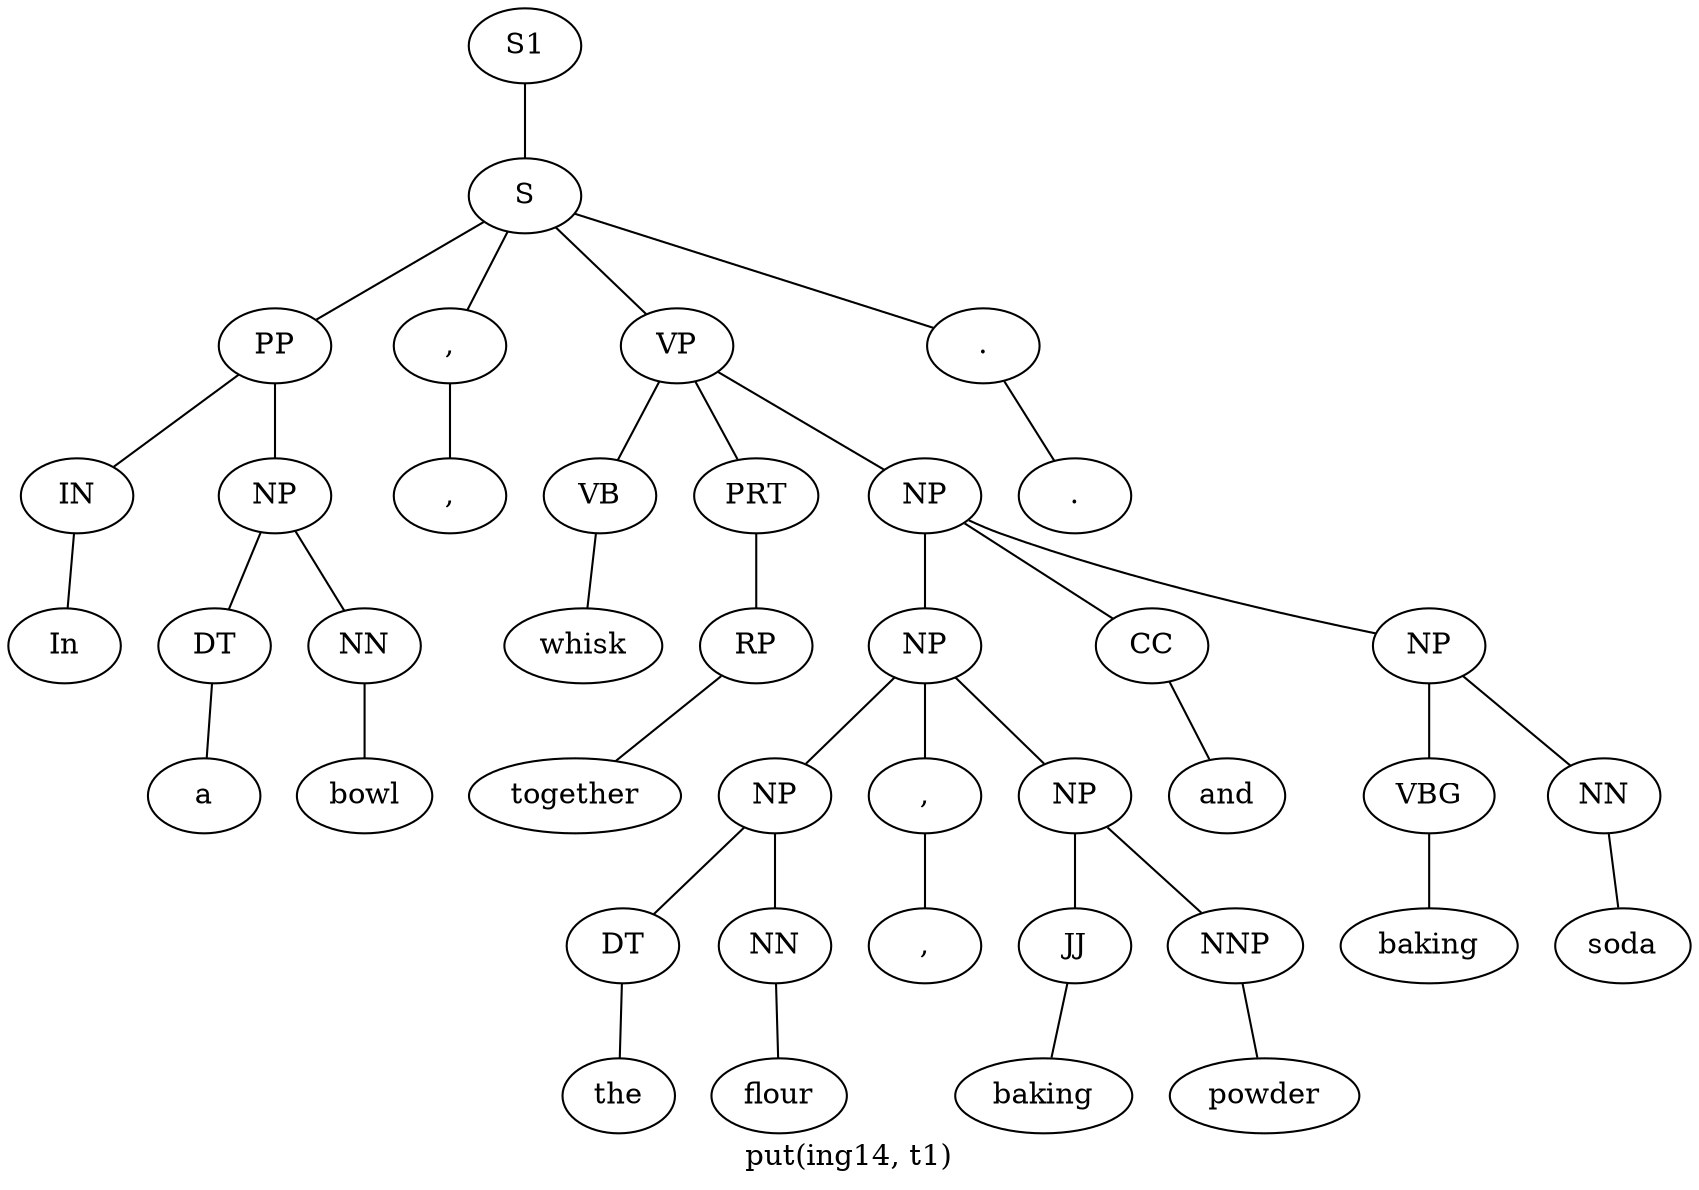 graph SyntaxGraph {
	label = "put(ing14, t1)";
	Node0 [label="S1"];
	Node1 [label="S"];
	Node2 [label="PP"];
	Node3 [label="IN"];
	Node4 [label="In"];
	Node5 [label="NP"];
	Node6 [label="DT"];
	Node7 [label="a"];
	Node8 [label="NN"];
	Node9 [label="bowl"];
	Node10 [label=","];
	Node11 [label=","];
	Node12 [label="VP"];
	Node13 [label="VB"];
	Node14 [label="whisk"];
	Node15 [label="PRT"];
	Node16 [label="RP"];
	Node17 [label="together"];
	Node18 [label="NP"];
	Node19 [label="NP"];
	Node20 [label="NP"];
	Node21 [label="DT"];
	Node22 [label="the"];
	Node23 [label="NN"];
	Node24 [label="flour"];
	Node25 [label=","];
	Node26 [label=","];
	Node27 [label="NP"];
	Node28 [label="JJ"];
	Node29 [label="baking"];
	Node30 [label="NNP"];
	Node31 [label="powder"];
	Node32 [label="CC"];
	Node33 [label="and"];
	Node34 [label="NP"];
	Node35 [label="VBG"];
	Node36 [label="baking"];
	Node37 [label="NN"];
	Node38 [label="soda"];
	Node39 [label="."];
	Node40 [label="."];

	Node0 -- Node1;
	Node1 -- Node2;
	Node1 -- Node10;
	Node1 -- Node12;
	Node1 -- Node39;
	Node2 -- Node3;
	Node2 -- Node5;
	Node3 -- Node4;
	Node5 -- Node6;
	Node5 -- Node8;
	Node6 -- Node7;
	Node8 -- Node9;
	Node10 -- Node11;
	Node12 -- Node13;
	Node12 -- Node15;
	Node12 -- Node18;
	Node13 -- Node14;
	Node15 -- Node16;
	Node16 -- Node17;
	Node18 -- Node19;
	Node18 -- Node32;
	Node18 -- Node34;
	Node19 -- Node20;
	Node19 -- Node25;
	Node19 -- Node27;
	Node20 -- Node21;
	Node20 -- Node23;
	Node21 -- Node22;
	Node23 -- Node24;
	Node25 -- Node26;
	Node27 -- Node28;
	Node27 -- Node30;
	Node28 -- Node29;
	Node30 -- Node31;
	Node32 -- Node33;
	Node34 -- Node35;
	Node34 -- Node37;
	Node35 -- Node36;
	Node37 -- Node38;
	Node39 -- Node40;
}